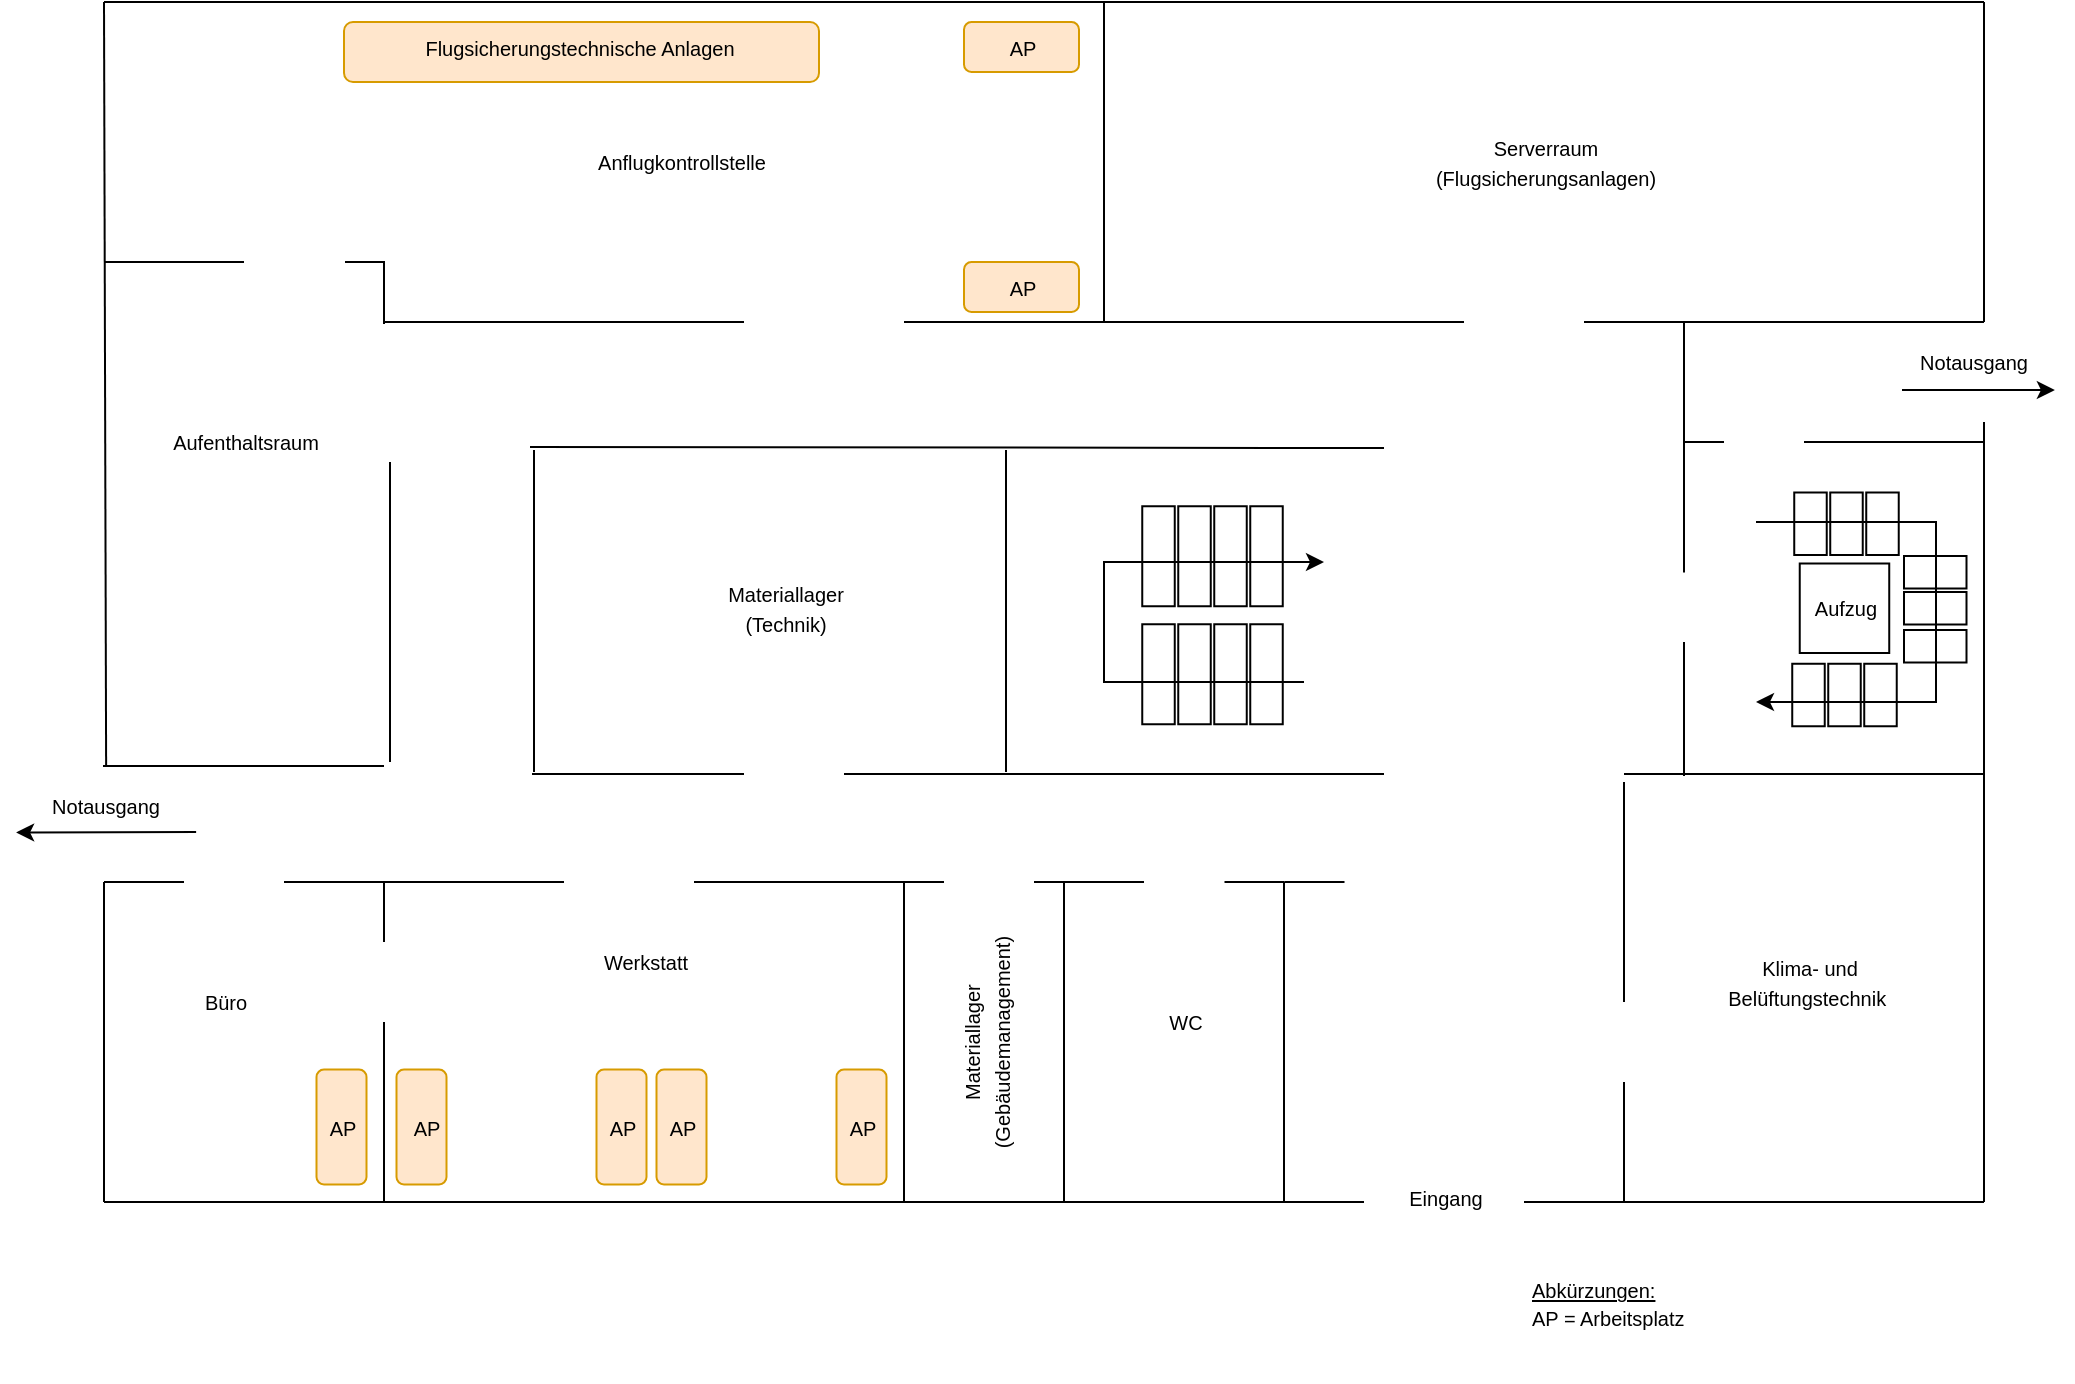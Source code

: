 <mxfile version="24.2.7" type="github">
  <diagram name="Seite-1" id="m-EhCa0xT_m6nLG5fBh4">
    <mxGraphModel dx="1070" dy="982" grid="1" gridSize="10" guides="1" tooltips="1" connect="1" arrows="1" fold="1" page="1" pageScale="1" pageWidth="1169" pageHeight="827" math="0" shadow="0">
      <root>
        <mxCell id="0" />
        <mxCell id="1" parent="0" />
        <mxCell id="KIMWCHP3J0_qmexjzcyg-1" value="" style="endArrow=none;html=1;rounded=0;strokeColor=#000000;" parent="1" edge="1">
          <mxGeometry width="50" height="50" relative="1" as="geometry">
            <mxPoint x="120" y="720" as="sourcePoint" />
            <mxPoint x="750" y="720" as="targetPoint" />
          </mxGeometry>
        </mxCell>
        <mxCell id="KIMWCHP3J0_qmexjzcyg-2" value="" style="endArrow=none;html=1;rounded=0;strokeColor=#000000;" parent="1" edge="1">
          <mxGeometry width="50" height="50" relative="1" as="geometry">
            <mxPoint x="120" y="120" as="sourcePoint" />
            <mxPoint x="1060" y="120" as="targetPoint" />
          </mxGeometry>
        </mxCell>
        <mxCell id="KIMWCHP3J0_qmexjzcyg-3" value="" style="endArrow=none;html=1;rounded=0;strokeColor=#000000;" parent="1" edge="1">
          <mxGeometry width="50" height="50" relative="1" as="geometry">
            <mxPoint x="830" y="720" as="sourcePoint" />
            <mxPoint x="1060" y="720" as="targetPoint" />
          </mxGeometry>
        </mxCell>
        <mxCell id="KIMWCHP3J0_qmexjzcyg-4" value="" style="endArrow=none;html=1;rounded=0;strokeColor=#000000;entryX=0.5;entryY=0;entryDx=0;entryDy=0;" parent="1" target="KIMWCHP3J0_qmexjzcyg-114" edge="1">
          <mxGeometry width="50" height="50" relative="1" as="geometry">
            <mxPoint x="120" y="120" as="sourcePoint" />
            <mxPoint x="120" y="440" as="targetPoint" />
          </mxGeometry>
        </mxCell>
        <mxCell id="KIMWCHP3J0_qmexjzcyg-5" value="" style="endArrow=none;html=1;rounded=0;strokeColor=#000000;" parent="1" edge="1">
          <mxGeometry width="50" height="50" relative="1" as="geometry">
            <mxPoint x="120" y="720" as="sourcePoint" />
            <mxPoint x="120" y="560" as="targetPoint" />
          </mxGeometry>
        </mxCell>
        <mxCell id="KIMWCHP3J0_qmexjzcyg-6" value="" style="endArrow=none;html=1;rounded=0;strokeColor=#000000;" parent="1" edge="1">
          <mxGeometry width="50" height="50" relative="1" as="geometry">
            <mxPoint x="1060" y="330" as="sourcePoint" />
            <mxPoint x="1060" y="720" as="targetPoint" />
          </mxGeometry>
        </mxCell>
        <mxCell id="KIMWCHP3J0_qmexjzcyg-7" value="" style="endArrow=none;html=1;rounded=0;strokeColor=#000000;" parent="1" edge="1">
          <mxGeometry width="50" height="50" relative="1" as="geometry">
            <mxPoint x="1060" y="280" as="sourcePoint" />
            <mxPoint x="1060" y="120" as="targetPoint" />
          </mxGeometry>
        </mxCell>
        <mxCell id="KIMWCHP3J0_qmexjzcyg-12" value="" style="rounded=0;whiteSpace=wrap;html=1;rotation=90;strokeColor=#000000;" parent="1" vertex="1">
          <mxGeometry x="676.25" y="389" width="50" height="16.25" as="geometry" />
        </mxCell>
        <mxCell id="KIMWCHP3J0_qmexjzcyg-14" value="" style="endArrow=none;html=1;rounded=0;strokeColor=#000000;" parent="1" edge="1">
          <mxGeometry width="50" height="50" relative="1" as="geometry">
            <mxPoint x="260" y="630" as="sourcePoint" />
            <mxPoint x="260" y="720" as="targetPoint" />
          </mxGeometry>
        </mxCell>
        <mxCell id="KIMWCHP3J0_qmexjzcyg-15" value="" style="endArrow=none;html=1;rounded=0;strokeColor=#000000;" parent="1" edge="1">
          <mxGeometry width="50" height="50" relative="1" as="geometry">
            <mxPoint x="260" y="560" as="sourcePoint" />
            <mxPoint x="260" y="590" as="targetPoint" />
          </mxGeometry>
        </mxCell>
        <mxCell id="KIMWCHP3J0_qmexjzcyg-16" value="" style="endArrow=none;html=1;rounded=0;strokeColor=#000000;" parent="1" edge="1">
          <mxGeometry width="50" height="50" relative="1" as="geometry">
            <mxPoint x="520" y="560" as="sourcePoint" />
            <mxPoint x="520" y="720" as="targetPoint" />
          </mxGeometry>
        </mxCell>
        <mxCell id="KIMWCHP3J0_qmexjzcyg-17" value="" style="endArrow=none;html=1;rounded=0;strokeColor=#000000;" parent="1" edge="1">
          <mxGeometry width="50" height="50" relative="1" as="geometry">
            <mxPoint x="600" y="560" as="sourcePoint" />
            <mxPoint x="600" y="720" as="targetPoint" />
          </mxGeometry>
        </mxCell>
        <mxCell id="KIMWCHP3J0_qmexjzcyg-18" value="" style="endArrow=none;html=1;rounded=0;strokeColor=#000000;" parent="1" edge="1">
          <mxGeometry width="50" height="50" relative="1" as="geometry">
            <mxPoint x="263" y="350" as="sourcePoint" />
            <mxPoint x="263" y="500" as="targetPoint" />
          </mxGeometry>
        </mxCell>
        <mxCell id="KIMWCHP3J0_qmexjzcyg-19" value="" style="endArrow=none;html=1;rounded=0;strokeColor=#000000;" parent="1" edge="1">
          <mxGeometry width="50" height="50" relative="1" as="geometry">
            <mxPoint x="260" y="250" as="sourcePoint" />
            <mxPoint x="260" y="281" as="targetPoint" />
          </mxGeometry>
        </mxCell>
        <mxCell id="KIMWCHP3J0_qmexjzcyg-20" value="" style="endArrow=none;html=1;rounded=0;strokeColor=#000000;" parent="1" edge="1">
          <mxGeometry width="50" height="50" relative="1" as="geometry">
            <mxPoint x="620" y="120" as="sourcePoint" />
            <mxPoint x="620" y="280" as="targetPoint" />
          </mxGeometry>
        </mxCell>
        <mxCell id="KIMWCHP3J0_qmexjzcyg-21" value="" style="endArrow=none;html=1;rounded=0;strokeColor=#000000;" parent="1" edge="1">
          <mxGeometry width="50" height="50" relative="1" as="geometry">
            <mxPoint x="980" y="280" as="sourcePoint" />
            <mxPoint x="860" y="280" as="targetPoint" />
          </mxGeometry>
        </mxCell>
        <mxCell id="KIMWCHP3J0_qmexjzcyg-22" value="" style="endArrow=none;html=1;rounded=0;strokeColor=#000000;" parent="1" edge="1">
          <mxGeometry width="50" height="50" relative="1" as="geometry">
            <mxPoint x="880" y="510" as="sourcePoint" />
            <mxPoint x="880" y="620" as="targetPoint" />
          </mxGeometry>
        </mxCell>
        <mxCell id="KIMWCHP3J0_qmexjzcyg-23" value="" style="endArrow=none;html=1;rounded=0;strokeColor=#000000;" parent="1" edge="1">
          <mxGeometry width="50" height="50" relative="1" as="geometry">
            <mxPoint x="710" y="560" as="sourcePoint" />
            <mxPoint x="710" y="720" as="targetPoint" />
          </mxGeometry>
        </mxCell>
        <mxCell id="KIMWCHP3J0_qmexjzcyg-26" value="" style="endArrow=none;html=1;rounded=0;strokeColor=#000000;" parent="1" edge="1">
          <mxGeometry width="50" height="50" relative="1" as="geometry">
            <mxPoint x="334" y="506" as="sourcePoint" />
            <mxPoint x="440" y="506" as="targetPoint" />
          </mxGeometry>
        </mxCell>
        <mxCell id="KIMWCHP3J0_qmexjzcyg-27" value="" style="endArrow=none;html=1;rounded=0;strokeColor=#000000;" parent="1" edge="1">
          <mxGeometry width="50" height="50" relative="1" as="geometry">
            <mxPoint x="335" y="505" as="sourcePoint" />
            <mxPoint x="335" y="344" as="targetPoint" />
          </mxGeometry>
        </mxCell>
        <mxCell id="KIMWCHP3J0_qmexjzcyg-28" value="" style="endArrow=none;html=1;rounded=0;strokeColor=#000000;" parent="1" edge="1">
          <mxGeometry width="50" height="50" relative="1" as="geometry">
            <mxPoint x="333" y="342.54" as="sourcePoint" />
            <mxPoint x="760" y="343" as="targetPoint" />
          </mxGeometry>
        </mxCell>
        <mxCell id="KIMWCHP3J0_qmexjzcyg-29" value="" style="endArrow=none;html=1;rounded=0;strokeColor=#000000;" parent="1" edge="1">
          <mxGeometry width="50" height="50" relative="1" as="geometry">
            <mxPoint x="260" y="280" as="sourcePoint" />
            <mxPoint x="440" y="280" as="targetPoint" />
          </mxGeometry>
        </mxCell>
        <mxCell id="KIMWCHP3J0_qmexjzcyg-30" value="" style="endArrow=none;html=1;rounded=0;strokeColor=#000000;" parent="1" edge="1">
          <mxGeometry width="50" height="50" relative="1" as="geometry">
            <mxPoint x="520" y="280" as="sourcePoint" />
            <mxPoint x="800" y="280" as="targetPoint" />
          </mxGeometry>
        </mxCell>
        <mxCell id="KIMWCHP3J0_qmexjzcyg-31" value="" style="endArrow=none;html=1;rounded=0;strokeColor=#000000;" parent="1" edge="1">
          <mxGeometry width="50" height="50" relative="1" as="geometry">
            <mxPoint x="119.5" y="502" as="sourcePoint" />
            <mxPoint x="260" y="502" as="targetPoint" />
          </mxGeometry>
        </mxCell>
        <mxCell id="KIMWCHP3J0_qmexjzcyg-39" value="" style="endArrow=none;html=1;rounded=0;strokeColor=#000000;" parent="1" edge="1">
          <mxGeometry width="50" height="50" relative="1" as="geometry">
            <mxPoint x="490" y="506" as="sourcePoint" />
            <mxPoint x="760" y="506" as="targetPoint" />
          </mxGeometry>
        </mxCell>
        <mxCell id="KIMWCHP3J0_qmexjzcyg-40" value="" style="endArrow=none;html=1;rounded=0;strokeColor=#000000;" parent="1" edge="1">
          <mxGeometry width="50" height="50" relative="1" as="geometry">
            <mxPoint x="571" y="505" as="sourcePoint" />
            <mxPoint x="571" y="344" as="targetPoint" />
          </mxGeometry>
        </mxCell>
        <mxCell id="KIMWCHP3J0_qmexjzcyg-41" value="" style="endArrow=none;html=1;rounded=0;strokeColor=#000000;" parent="1" edge="1">
          <mxGeometry width="50" height="50" relative="1" as="geometry">
            <mxPoint x="262.5" y="560" as="sourcePoint" />
            <mxPoint x="350" y="560" as="targetPoint" />
          </mxGeometry>
        </mxCell>
        <mxCell id="KIMWCHP3J0_qmexjzcyg-42" value="" style="endArrow=none;html=1;rounded=0;strokeColor=#000000;" parent="1" edge="1">
          <mxGeometry width="50" height="50" relative="1" as="geometry">
            <mxPoint x="415" y="560" as="sourcePoint" />
            <mxPoint x="521" y="560" as="targetPoint" />
          </mxGeometry>
        </mxCell>
        <mxCell id="KIMWCHP3J0_qmexjzcyg-43" value="" style="endArrow=none;html=1;rounded=0;strokeColor=#000000;" parent="1" edge="1">
          <mxGeometry width="50" height="50" relative="1" as="geometry">
            <mxPoint x="160" y="560" as="sourcePoint" />
            <mxPoint x="120" y="560" as="targetPoint" />
          </mxGeometry>
        </mxCell>
        <mxCell id="KIMWCHP3J0_qmexjzcyg-44" value="" style="endArrow=none;html=1;rounded=0;strokeColor=#000000;" parent="1" edge="1">
          <mxGeometry width="50" height="50" relative="1" as="geometry">
            <mxPoint x="262.5" y="560" as="sourcePoint" />
            <mxPoint x="210" y="560" as="targetPoint" />
          </mxGeometry>
        </mxCell>
        <mxCell id="KIMWCHP3J0_qmexjzcyg-45" value="" style="endArrow=none;html=1;rounded=0;strokeColor=#000000;" parent="1" edge="1">
          <mxGeometry width="50" height="50" relative="1" as="geometry">
            <mxPoint x="540" y="560" as="sourcePoint" />
            <mxPoint x="520" y="560" as="targetPoint" />
          </mxGeometry>
        </mxCell>
        <mxCell id="KIMWCHP3J0_qmexjzcyg-46" value="" style="endArrow=none;html=1;rounded=0;strokeColor=#000000;" parent="1" edge="1">
          <mxGeometry width="50" height="50" relative="1" as="geometry">
            <mxPoint x="640" y="560" as="sourcePoint" />
            <mxPoint x="600" y="560" as="targetPoint" />
          </mxGeometry>
        </mxCell>
        <mxCell id="KIMWCHP3J0_qmexjzcyg-47" value="" style="endArrow=none;html=1;rounded=0;strokeColor=#000000;" parent="1" edge="1">
          <mxGeometry width="50" height="50" relative="1" as="geometry">
            <mxPoint x="710.25" y="560" as="sourcePoint" />
            <mxPoint x="680.25" y="560" as="targetPoint" />
          </mxGeometry>
        </mxCell>
        <mxCell id="KIMWCHP3J0_qmexjzcyg-48" value="" style="endArrow=none;html=1;rounded=0;strokeColor=#000000;" parent="1" edge="1">
          <mxGeometry width="50" height="50" relative="1" as="geometry">
            <mxPoint x="605" y="560" as="sourcePoint" />
            <mxPoint x="585" y="560" as="targetPoint" />
          </mxGeometry>
        </mxCell>
        <mxCell id="KIMWCHP3J0_qmexjzcyg-49" value="" style="rounded=0;whiteSpace=wrap;html=1;rotation=90;strokeColor=#000000;" parent="1" vertex="1">
          <mxGeometry x="676.25" y="448" width="50" height="16.25" as="geometry" />
        </mxCell>
        <mxCell id="KIMWCHP3J0_qmexjzcyg-51" value="" style="rounded=0;whiteSpace=wrap;html=1;rotation=90;strokeColor=#000000;" parent="1" vertex="1">
          <mxGeometry x="658.25" y="389" width="50" height="16.25" as="geometry" />
        </mxCell>
        <mxCell id="KIMWCHP3J0_qmexjzcyg-52" value="" style="rounded=0;whiteSpace=wrap;html=1;rotation=90;strokeColor=#000000;" parent="1" vertex="1">
          <mxGeometry x="658.25" y="448" width="50" height="16.25" as="geometry" />
        </mxCell>
        <mxCell id="KIMWCHP3J0_qmexjzcyg-53" value="" style="rounded=0;whiteSpace=wrap;html=1;rotation=90;strokeColor=#000000;" parent="1" vertex="1">
          <mxGeometry x="640.25" y="389" width="50" height="16.25" as="geometry" />
        </mxCell>
        <mxCell id="KIMWCHP3J0_qmexjzcyg-54" value="" style="rounded=0;whiteSpace=wrap;html=1;rotation=90;strokeColor=#000000;" parent="1" vertex="1">
          <mxGeometry x="640.25" y="448" width="50" height="16.25" as="geometry" />
        </mxCell>
        <mxCell id="KIMWCHP3J0_qmexjzcyg-55" value="" style="rounded=0;whiteSpace=wrap;html=1;rotation=90;strokeColor=#000000;" parent="1" vertex="1">
          <mxGeometry x="622.25" y="448" width="50" height="16.25" as="geometry" />
        </mxCell>
        <mxCell id="KIMWCHP3J0_qmexjzcyg-56" value="" style="rounded=0;whiteSpace=wrap;html=1;rotation=90;strokeColor=#000000;" parent="1" vertex="1">
          <mxGeometry x="622.25" y="389" width="50" height="16.25" as="geometry" />
        </mxCell>
        <mxCell id="KIMWCHP3J0_qmexjzcyg-57" value="" style="endArrow=classic;html=1;rounded=0;" parent="1" edge="1">
          <mxGeometry width="50" height="50" relative="1" as="geometry">
            <mxPoint x="720" y="460" as="sourcePoint" />
            <mxPoint x="730" y="400" as="targetPoint" />
            <Array as="points">
              <mxPoint x="620" y="460" />
              <mxPoint x="620" y="400" />
            </Array>
          </mxGeometry>
        </mxCell>
        <mxCell id="KIMWCHP3J0_qmexjzcyg-58" value="" style="endArrow=none;html=1;rounded=0;strokeColor=#000000;" parent="1" edge="1">
          <mxGeometry width="50" height="50" relative="1" as="geometry">
            <mxPoint x="740.25" y="560" as="sourcePoint" />
            <mxPoint x="710.25" y="560" as="targetPoint" />
          </mxGeometry>
        </mxCell>
        <mxCell id="KIMWCHP3J0_qmexjzcyg-59" value="" style="endArrow=none;html=1;rounded=0;strokeColor=#000000;" parent="1" edge="1">
          <mxGeometry width="50" height="50" relative="1" as="geometry">
            <mxPoint x="880" y="660" as="sourcePoint" />
            <mxPoint x="880" y="720" as="targetPoint" />
          </mxGeometry>
        </mxCell>
        <mxCell id="KIMWCHP3J0_qmexjzcyg-60" value="" style="endArrow=none;html=1;rounded=0;strokeColor=#000000;" parent="1" edge="1">
          <mxGeometry width="50" height="50" relative="1" as="geometry">
            <mxPoint x="880" y="506" as="sourcePoint" />
            <mxPoint x="1060" y="506" as="targetPoint" />
          </mxGeometry>
        </mxCell>
        <mxCell id="KIMWCHP3J0_qmexjzcyg-70" value="" style="rounded=0;whiteSpace=wrap;html=1;rotation=90;strokeColor=#000000;" parent="1" vertex="1">
          <mxGeometry x="956.62" y="458.38" width="31.25" height="16.25" as="geometry" />
        </mxCell>
        <mxCell id="KIMWCHP3J0_qmexjzcyg-71" value="" style="rounded=0;whiteSpace=wrap;html=1;rotation=90;strokeColor=#000000;" parent="1" vertex="1">
          <mxGeometry x="992.62" y="458.38" width="31.25" height="16.25" as="geometry" />
        </mxCell>
        <mxCell id="KIMWCHP3J0_qmexjzcyg-72" value="" style="rounded=0;whiteSpace=wrap;html=1;rotation=90;strokeColor=#000000;" parent="1" vertex="1">
          <mxGeometry x="957.62" y="372.75" width="31.25" height="16.25" as="geometry" />
        </mxCell>
        <mxCell id="KIMWCHP3J0_qmexjzcyg-73" value="" style="rounded=0;whiteSpace=wrap;html=1;rotation=90;strokeColor=#000000;" parent="1" vertex="1">
          <mxGeometry x="975.62" y="372.75" width="31.25" height="16.25" as="geometry" />
        </mxCell>
        <mxCell id="KIMWCHP3J0_qmexjzcyg-74" value="" style="rounded=0;whiteSpace=wrap;html=1;rotation=90;strokeColor=#000000;" parent="1" vertex="1">
          <mxGeometry x="993.62" y="372.75" width="31.25" height="16.25" as="geometry" />
        </mxCell>
        <mxCell id="KIMWCHP3J0_qmexjzcyg-75" value="" style="rounded=0;whiteSpace=wrap;html=1;rotation=-180;strokeColor=#000000;" parent="1" vertex="1">
          <mxGeometry x="1020" y="397" width="31.25" height="16.25" as="geometry" />
        </mxCell>
        <mxCell id="KIMWCHP3J0_qmexjzcyg-76" value="" style="rounded=0;whiteSpace=wrap;html=1;rotation=-180;strokeColor=#000000;" parent="1" vertex="1">
          <mxGeometry x="1020" y="415" width="31.25" height="16.25" as="geometry" />
        </mxCell>
        <mxCell id="KIMWCHP3J0_qmexjzcyg-77" value="" style="rounded=0;whiteSpace=wrap;html=1;rotation=-180;strokeColor=#000000;" parent="1" vertex="1">
          <mxGeometry x="1020" y="434" width="31.25" height="16.25" as="geometry" />
        </mxCell>
        <mxCell id="KIMWCHP3J0_qmexjzcyg-78" value="" style="whiteSpace=wrap;html=1;aspect=fixed;strokeColor=#000000;" parent="1" vertex="1">
          <mxGeometry x="967.87" y="400.75" width="44.75" height="44.75" as="geometry" />
        </mxCell>
        <mxCell id="KIMWCHP3J0_qmexjzcyg-62" value="" style="rounded=0;whiteSpace=wrap;html=1;rotation=90;strokeColor=#000000;" parent="1" vertex="1">
          <mxGeometry x="974.62" y="458.38" width="31.25" height="16.25" as="geometry" />
        </mxCell>
        <mxCell id="KIMWCHP3J0_qmexjzcyg-69" value="" style="endArrow=classic;html=1;rounded=0;" parent="1" edge="1">
          <mxGeometry width="50" height="50" relative="1" as="geometry">
            <mxPoint x="946" y="380" as="sourcePoint" />
            <mxPoint x="946" y="470" as="targetPoint" />
            <Array as="points">
              <mxPoint x="1036" y="380" />
              <mxPoint x="1036" y="420" />
              <mxPoint x="1036" y="470" />
            </Array>
          </mxGeometry>
        </mxCell>
        <mxCell id="KIMWCHP3J0_qmexjzcyg-79" value="" style="endArrow=none;html=1;rounded=0;strokeColor=#000000;" parent="1" edge="1">
          <mxGeometry width="50" height="50" relative="1" as="geometry">
            <mxPoint x="980" y="280" as="sourcePoint" />
            <mxPoint x="1060" y="280" as="targetPoint" />
          </mxGeometry>
        </mxCell>
        <mxCell id="KIMWCHP3J0_qmexjzcyg-80" value="" style="endArrow=none;html=1;rounded=0;strokeColor=#000000;" parent="1" edge="1">
          <mxGeometry width="50" height="50" relative="1" as="geometry">
            <mxPoint x="910" y="440" as="sourcePoint" />
            <mxPoint x="910" y="507" as="targetPoint" />
          </mxGeometry>
        </mxCell>
        <mxCell id="KIMWCHP3J0_qmexjzcyg-81" value="" style="endArrow=none;html=1;rounded=0;strokeColor=#000000;" parent="1" edge="1">
          <mxGeometry width="50" height="50" relative="1" as="geometry">
            <mxPoint x="910" y="280" as="sourcePoint" />
            <mxPoint x="910" y="405.25" as="targetPoint" />
          </mxGeometry>
        </mxCell>
        <mxCell id="KIMWCHP3J0_qmexjzcyg-82" value="" style="endArrow=none;html=1;rounded=0;strokeColor=#000000;" parent="1" edge="1">
          <mxGeometry width="50" height="50" relative="1" as="geometry">
            <mxPoint x="970" y="340" as="sourcePoint" />
            <mxPoint x="1060" y="340" as="targetPoint" />
          </mxGeometry>
        </mxCell>
        <mxCell id="KIMWCHP3J0_qmexjzcyg-83" value="" style="endArrow=none;html=1;rounded=0;strokeColor=#000000;" parent="1" edge="1">
          <mxGeometry width="50" height="50" relative="1" as="geometry">
            <mxPoint x="930" y="340" as="sourcePoint" />
            <mxPoint x="910" y="340" as="targetPoint" />
          </mxGeometry>
        </mxCell>
        <mxCell id="KIMWCHP3J0_qmexjzcyg-88" value="" style="endArrow=none;html=1;rounded=0;strokeColor=#000000;" parent="1" source="KIMWCHP3J0_qmexjzcyg-78" edge="1">
          <mxGeometry width="50" height="50" relative="1" as="geometry">
            <mxPoint x="1000" y="410" as="sourcePoint" />
            <mxPoint x="1012.62" y="400.75" as="targetPoint" />
          </mxGeometry>
        </mxCell>
        <mxCell id="KIMWCHP3J0_qmexjzcyg-89" value="&lt;font style=&quot;font-size: 10px;&quot;&gt;Aufzug&lt;/font&gt;" style="text;html=1;align=center;verticalAlign=middle;whiteSpace=wrap;rounded=0;" parent="1" vertex="1">
          <mxGeometry x="961.24" y="408.12" width="60" height="30" as="geometry" />
        </mxCell>
        <mxCell id="KIMWCHP3J0_qmexjzcyg-90" value="" style="endArrow=none;html=1;rounded=0;strokeColor=#000000;" parent="1" edge="1">
          <mxGeometry width="50" height="50" relative="1" as="geometry">
            <mxPoint x="120" y="250" as="sourcePoint" />
            <mxPoint x="190" y="250" as="targetPoint" />
          </mxGeometry>
        </mxCell>
        <mxCell id="KIMWCHP3J0_qmexjzcyg-91" value="" style="endArrow=none;html=1;rounded=0;strokeColor=#000000;" parent="1" edge="1">
          <mxGeometry width="50" height="50" relative="1" as="geometry">
            <mxPoint x="260.5" y="250" as="sourcePoint" />
            <mxPoint x="240.5" y="250" as="targetPoint" />
          </mxGeometry>
        </mxCell>
        <mxCell id="KIMWCHP3J0_qmexjzcyg-92" value="" style="rounded=1;whiteSpace=wrap;html=1;rotation=-90;fillColor=#ffe6cc;strokeColor=#d79b00;" parent="1" vertex="1">
          <mxGeometry x="210" y="670" width="57.5" height="25" as="geometry" />
        </mxCell>
        <mxCell id="KIMWCHP3J0_qmexjzcyg-93" value="" style="rounded=1;whiteSpace=wrap;html=1;rotation=-90;fillColor=#ffe6cc;strokeColor=#d79b00;" parent="1" vertex="1">
          <mxGeometry x="250" y="670" width="57.5" height="25" as="geometry" />
        </mxCell>
        <mxCell id="KIMWCHP3J0_qmexjzcyg-94" value="" style="rounded=1;whiteSpace=wrap;html=1;rotation=-90;fillColor=#ffe6cc;strokeColor=#d79b00;" parent="1" vertex="1">
          <mxGeometry x="350" y="670" width="57.5" height="25" as="geometry" />
        </mxCell>
        <mxCell id="KIMWCHP3J0_qmexjzcyg-95" value="" style="rounded=1;whiteSpace=wrap;html=1;rotation=-90;fillColor=#ffe6cc;strokeColor=#d79b00;" parent="1" vertex="1">
          <mxGeometry x="380" y="670" width="57.5" height="25" as="geometry" />
        </mxCell>
        <mxCell id="KIMWCHP3J0_qmexjzcyg-96" value="" style="rounded=1;whiteSpace=wrap;html=1;rotation=-90;fillColor=#ffe6cc;strokeColor=#d79b00;" parent="1" vertex="1">
          <mxGeometry x="470" y="670" width="57.5" height="25" as="geometry" />
        </mxCell>
        <mxCell id="KIMWCHP3J0_qmexjzcyg-97" value="" style="rounded=1;whiteSpace=wrap;html=1;rotation=0;fillColor=#ffe6cc;strokeColor=#d79b00;" parent="1" vertex="1">
          <mxGeometry x="240" y="130" width="237.5" height="30" as="geometry" />
        </mxCell>
        <mxCell id="KIMWCHP3J0_qmexjzcyg-98" value="" style="rounded=1;whiteSpace=wrap;html=1;rotation=0;fillColor=#ffe6cc;strokeColor=#d79b00;" parent="1" vertex="1">
          <mxGeometry x="550" y="130" width="57.5" height="25" as="geometry" />
        </mxCell>
        <mxCell id="KIMWCHP3J0_qmexjzcyg-99" value="" style="rounded=1;whiteSpace=wrap;html=1;rotation=0;fillColor=#ffe6cc;strokeColor=#d79b00;" parent="1" vertex="1">
          <mxGeometry x="550" y="250" width="57.5" height="25" as="geometry" />
        </mxCell>
        <mxCell id="KIMWCHP3J0_qmexjzcyg-100" value="&lt;font style=&quot;font-size: 10px;&quot;&gt;Klima- und Belüftungstechnik&amp;nbsp;&lt;/font&gt;" style="text;html=1;align=center;verticalAlign=middle;whiteSpace=wrap;rounded=0;" parent="1" vertex="1">
          <mxGeometry x="932.18" y="590" width="82.13" height="40" as="geometry" />
        </mxCell>
        <mxCell id="KIMWCHP3J0_qmexjzcyg-101" value="&lt;font size=&quot;1&quot;&gt;Materiallager (Technik)&lt;/font&gt;" style="text;html=1;align=center;verticalAlign=middle;whiteSpace=wrap;rounded=0;" parent="1" vertex="1">
          <mxGeometry x="420" y="403.12" width="82.13" height="40" as="geometry" />
        </mxCell>
        <mxCell id="KIMWCHP3J0_qmexjzcyg-102" value="&lt;font size=&quot;1&quot;&gt;Materiallager (Gebäudemanagement)&lt;/font&gt;" style="text;html=1;align=center;verticalAlign=middle;whiteSpace=wrap;rounded=0;rotation=-90;" parent="1" vertex="1">
          <mxGeometry x="520" y="620" width="82.13" height="40" as="geometry" />
        </mxCell>
        <mxCell id="KIMWCHP3J0_qmexjzcyg-103" value="&lt;font style=&quot;font-size: 10px;&quot;&gt;WC&lt;/font&gt;" style="text;html=1;align=center;verticalAlign=middle;whiteSpace=wrap;rounded=0;" parent="1" vertex="1">
          <mxGeometry x="620" y="610" width="82.13" height="40" as="geometry" />
        </mxCell>
        <mxCell id="KIMWCHP3J0_qmexjzcyg-106" value="&lt;font style=&quot;font-size: 10px;&quot;&gt;Serverraum (Flugsicherungsanlagen)&lt;/font&gt;" style="text;html=1;align=center;verticalAlign=middle;whiteSpace=wrap;rounded=0;" parent="1" vertex="1">
          <mxGeometry x="800" y="180" width="82.13" height="40" as="geometry" />
        </mxCell>
        <mxCell id="KIMWCHP3J0_qmexjzcyg-107" value="&lt;font style=&quot;font-size: 10px;&quot;&gt;Aufenthaltsraum&lt;/font&gt;" style="text;html=1;align=center;verticalAlign=middle;whiteSpace=wrap;rounded=0;" parent="1" vertex="1">
          <mxGeometry x="150.19" y="320" width="82.13" height="40" as="geometry" />
        </mxCell>
        <mxCell id="KIMWCHP3J0_qmexjzcyg-108" value="&lt;font style=&quot;font-size: 10px;&quot;&gt;Anflugkontrollstelle&lt;/font&gt;" style="text;html=1;align=center;verticalAlign=middle;whiteSpace=wrap;rounded=0;" parent="1" vertex="1">
          <mxGeometry x="367.69" y="180" width="82.13" height="40" as="geometry" />
        </mxCell>
        <mxCell id="KIMWCHP3J0_qmexjzcyg-109" value="&lt;font style=&quot;font-size: 10px;&quot;&gt;Werkstatt&lt;/font&gt;" style="text;html=1;align=center;verticalAlign=middle;whiteSpace=wrap;rounded=0;" parent="1" vertex="1">
          <mxGeometry x="350" y="580" width="82.13" height="40" as="geometry" />
        </mxCell>
        <mxCell id="KIMWCHP3J0_qmexjzcyg-110" value="&lt;font size=&quot;1&quot;&gt;Büro&lt;/font&gt;" style="text;html=1;align=center;verticalAlign=middle;whiteSpace=wrap;rounded=0;" parent="1" vertex="1">
          <mxGeometry x="140" y="600" width="82.13" height="40" as="geometry" />
        </mxCell>
        <mxCell id="KIMWCHP3J0_qmexjzcyg-113" value="&lt;font style=&quot;font-size: 10px;&quot;&gt;Eingang&lt;/font&gt;" style="text;html=1;align=center;verticalAlign=middle;whiteSpace=wrap;rounded=0;" parent="1" vertex="1">
          <mxGeometry x="750" y="698" width="82.13" height="40" as="geometry" />
        </mxCell>
        <mxCell id="KIMWCHP3J0_qmexjzcyg-114" value="&lt;font style=&quot;font-size: 10px;&quot;&gt;Notausgang&lt;/font&gt;" style="text;html=1;align=center;verticalAlign=middle;whiteSpace=wrap;rounded=0;" parent="1" vertex="1">
          <mxGeometry x="80" y="502" width="82.13" height="40" as="geometry" />
        </mxCell>
        <mxCell id="KIMWCHP3J0_qmexjzcyg-115" value="" style="endArrow=classic;html=1;rounded=0;strokeColor=#000000;" parent="1" edge="1">
          <mxGeometry width="50" height="50" relative="1" as="geometry">
            <mxPoint x="166.06" y="535" as="sourcePoint" />
            <mxPoint x="76.06" y="535.25" as="targetPoint" />
          </mxGeometry>
        </mxCell>
        <mxCell id="KIMWCHP3J0_qmexjzcyg-116" value="&lt;font style=&quot;font-size: 10px;&quot;&gt;Notausgang&lt;/font&gt;" style="text;html=1;align=center;verticalAlign=middle;whiteSpace=wrap;rounded=0;" parent="1" vertex="1">
          <mxGeometry x="1014.31" y="280" width="82.13" height="40" as="geometry" />
        </mxCell>
        <mxCell id="KIMWCHP3J0_qmexjzcyg-117" value="" style="endArrow=classic;html=1;rounded=0;strokeColor=#000000;" parent="1" edge="1">
          <mxGeometry width="50" height="50" relative="1" as="geometry">
            <mxPoint x="1019" y="314" as="sourcePoint" />
            <mxPoint x="1095.44" y="314" as="targetPoint" />
          </mxGeometry>
        </mxCell>
        <mxCell id="KIMWCHP3J0_qmexjzcyg-118" value="&lt;font style=&quot;font-size: 10px;&quot;&gt;Flugsicherungstechnische Anlagen&lt;/font&gt;" style="text;html=1;align=center;verticalAlign=middle;whiteSpace=wrap;rounded=0;" parent="1" vertex="1">
          <mxGeometry x="267.5" y="122.5" width="182.32" height="40" as="geometry" />
        </mxCell>
        <mxCell id="KIMWCHP3J0_qmexjzcyg-119" value="&lt;font style=&quot;font-size: 10px;&quot;&gt;AP&lt;/font&gt;" style="text;html=1;align=center;verticalAlign=middle;whiteSpace=wrap;rounded=0;" parent="1" vertex="1">
          <mxGeometry x="547.5" y="122.5" width="62.5" height="40" as="geometry" />
        </mxCell>
        <mxCell id="KIMWCHP3J0_qmexjzcyg-120" value="&lt;font style=&quot;font-size: 10px;&quot;&gt;AP&lt;/font&gt;" style="text;html=1;align=center;verticalAlign=middle;whiteSpace=wrap;rounded=0;" parent="1" vertex="1">
          <mxGeometry x="547.5" y="242.5" width="62.5" height="40" as="geometry" />
        </mxCell>
        <mxCell id="KIMWCHP3J0_qmexjzcyg-121" value="&lt;font style=&quot;font-size: 10px;&quot;&gt;AP&lt;/font&gt;" style="text;html=1;align=center;verticalAlign=middle;whiteSpace=wrap;rounded=0;" parent="1" vertex="1">
          <mxGeometry x="207.5" y="662.5" width="62.5" height="40" as="geometry" />
        </mxCell>
        <mxCell id="KIMWCHP3J0_qmexjzcyg-122" value="&lt;font style=&quot;font-size: 10px;&quot;&gt;AP&lt;/font&gt;" style="text;html=1;align=center;verticalAlign=middle;whiteSpace=wrap;rounded=0;" parent="1" vertex="1">
          <mxGeometry x="250" y="662.5" width="62.5" height="40" as="geometry" />
        </mxCell>
        <mxCell id="KIMWCHP3J0_qmexjzcyg-123" value="&lt;font style=&quot;font-size: 10px;&quot;&gt;AP&lt;/font&gt;" style="text;html=1;align=center;verticalAlign=middle;whiteSpace=wrap;rounded=0;" parent="1" vertex="1">
          <mxGeometry x="347.5" y="662.5" width="62.5" height="40" as="geometry" />
        </mxCell>
        <mxCell id="KIMWCHP3J0_qmexjzcyg-124" value="&lt;font style=&quot;font-size: 10px;&quot;&gt;AP&lt;/font&gt;" style="text;html=1;align=center;verticalAlign=middle;whiteSpace=wrap;rounded=0;" parent="1" vertex="1">
          <mxGeometry x="377.5" y="662.5" width="62.5" height="40" as="geometry" />
        </mxCell>
        <mxCell id="KIMWCHP3J0_qmexjzcyg-125" value="&lt;font style=&quot;font-size: 10px;&quot;&gt;AP&lt;/font&gt;" style="text;html=1;align=center;verticalAlign=middle;whiteSpace=wrap;rounded=0;" parent="1" vertex="1">
          <mxGeometry x="467.5" y="662.5" width="62.5" height="40" as="geometry" />
        </mxCell>
        <mxCell id="xIYQt-Qs489WlS7OnL_7-1" value="&lt;font style=&quot;font-size: 10px;&quot;&gt;&lt;u&gt;Abkürzungen:&lt;/u&gt;&lt;/font&gt;&lt;div&gt;&lt;font style=&quot;font-size: 10px;&quot;&gt;AP = Arbeitsplatz&lt;/font&gt;&lt;/div&gt;" style="text;html=1;align=left;verticalAlign=top;whiteSpace=wrap;rounded=0;" vertex="1" parent="1">
          <mxGeometry x="832.13" y="750" width="90" height="60" as="geometry" />
        </mxCell>
      </root>
    </mxGraphModel>
  </diagram>
</mxfile>
